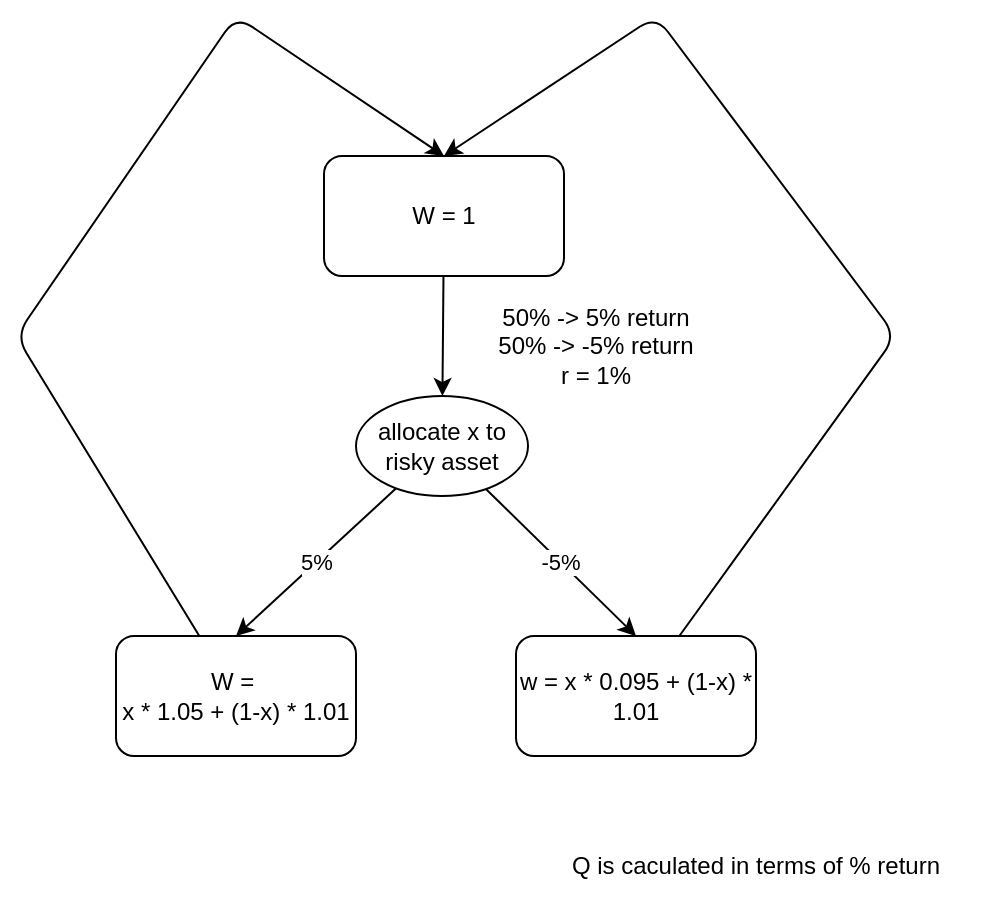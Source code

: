 <mxfile>
    <diagram id="0q_fKzHNWsDsAIC8FknG" name="Page-1">
        <mxGraphModel dx="1434" dy="821" grid="1" gridSize="10" guides="1" tooltips="1" connect="1" arrows="1" fold="1" page="1" pageScale="1" pageWidth="827" pageHeight="1169" math="0" shadow="0">
            <root>
                <mxCell id="0"/>
                <mxCell id="1" parent="0"/>
                <mxCell id="8" style="edgeStyle=none;html=1;" edge="1" parent="1" source="3" target="7">
                    <mxGeometry relative="1" as="geometry"/>
                </mxCell>
                <mxCell id="3" value="W = 1" style="rounded=1;whiteSpace=wrap;html=1;" vertex="1" parent="1">
                    <mxGeometry x="354" y="110" width="120" height="60" as="geometry"/>
                </mxCell>
                <mxCell id="11" value="5%" style="edgeStyle=none;html=1;entryX=0.5;entryY=0;entryDx=0;entryDy=0;" edge="1" parent="1" source="7" target="9">
                    <mxGeometry relative="1" as="geometry"/>
                </mxCell>
                <mxCell id="12" value="-5%" style="edgeStyle=none;html=1;entryX=0.5;entryY=0;entryDx=0;entryDy=0;" edge="1" parent="1" source="7" target="10">
                    <mxGeometry relative="1" as="geometry"/>
                </mxCell>
                <mxCell id="7" value="allocate x to risky asset" style="ellipse;whiteSpace=wrap;html=1;" vertex="1" parent="1">
                    <mxGeometry x="370" y="230" width="86" height="50" as="geometry"/>
                </mxCell>
                <mxCell id="14" style="edgeStyle=none;html=1;entryX=0.5;entryY=0;entryDx=0;entryDy=0;" edge="1" parent="1" source="9" target="3">
                    <mxGeometry relative="1" as="geometry">
                        <Array as="points">
                            <mxPoint x="200" y="200"/>
                            <mxPoint x="310" y="40"/>
                        </Array>
                    </mxGeometry>
                </mxCell>
                <mxCell id="9" value="W =&amp;nbsp;&lt;div&gt;x * 1.05 + (1-x) * 1.01&lt;/div&gt;" style="rounded=1;whiteSpace=wrap;html=1;" vertex="1" parent="1">
                    <mxGeometry x="250" y="350" width="120" height="60" as="geometry"/>
                </mxCell>
                <mxCell id="15" style="edgeStyle=none;html=1;entryX=0.5;entryY=0;entryDx=0;entryDy=0;" edge="1" parent="1" source="10" target="3">
                    <mxGeometry relative="1" as="geometry">
                        <Array as="points">
                            <mxPoint x="640" y="200"/>
                            <mxPoint x="520" y="40"/>
                        </Array>
                    </mxGeometry>
                </mxCell>
                <mxCell id="10" value="w = x * 0.095 + (1-x) * 1.01" style="rounded=1;whiteSpace=wrap;html=1;" vertex="1" parent="1">
                    <mxGeometry x="450" y="350" width="120" height="60" as="geometry"/>
                </mxCell>
                <mxCell id="13" value="50% -&amp;gt; 5% return&lt;div&gt;50% -&amp;gt; -5% return&lt;/div&gt;&lt;div&gt;r = 1%&lt;/div&gt;" style="text;html=1;align=center;verticalAlign=middle;whiteSpace=wrap;rounded=0;" vertex="1" parent="1">
                    <mxGeometry x="400" y="190" width="180" height="30" as="geometry"/>
                </mxCell>
                <mxCell id="16" value="Q is caculated in terms of % return" style="text;html=1;align=center;verticalAlign=middle;whiteSpace=wrap;rounded=0;" vertex="1" parent="1">
                    <mxGeometry x="450" y="450" width="240" height="30" as="geometry"/>
                </mxCell>
            </root>
        </mxGraphModel>
    </diagram>
</mxfile>